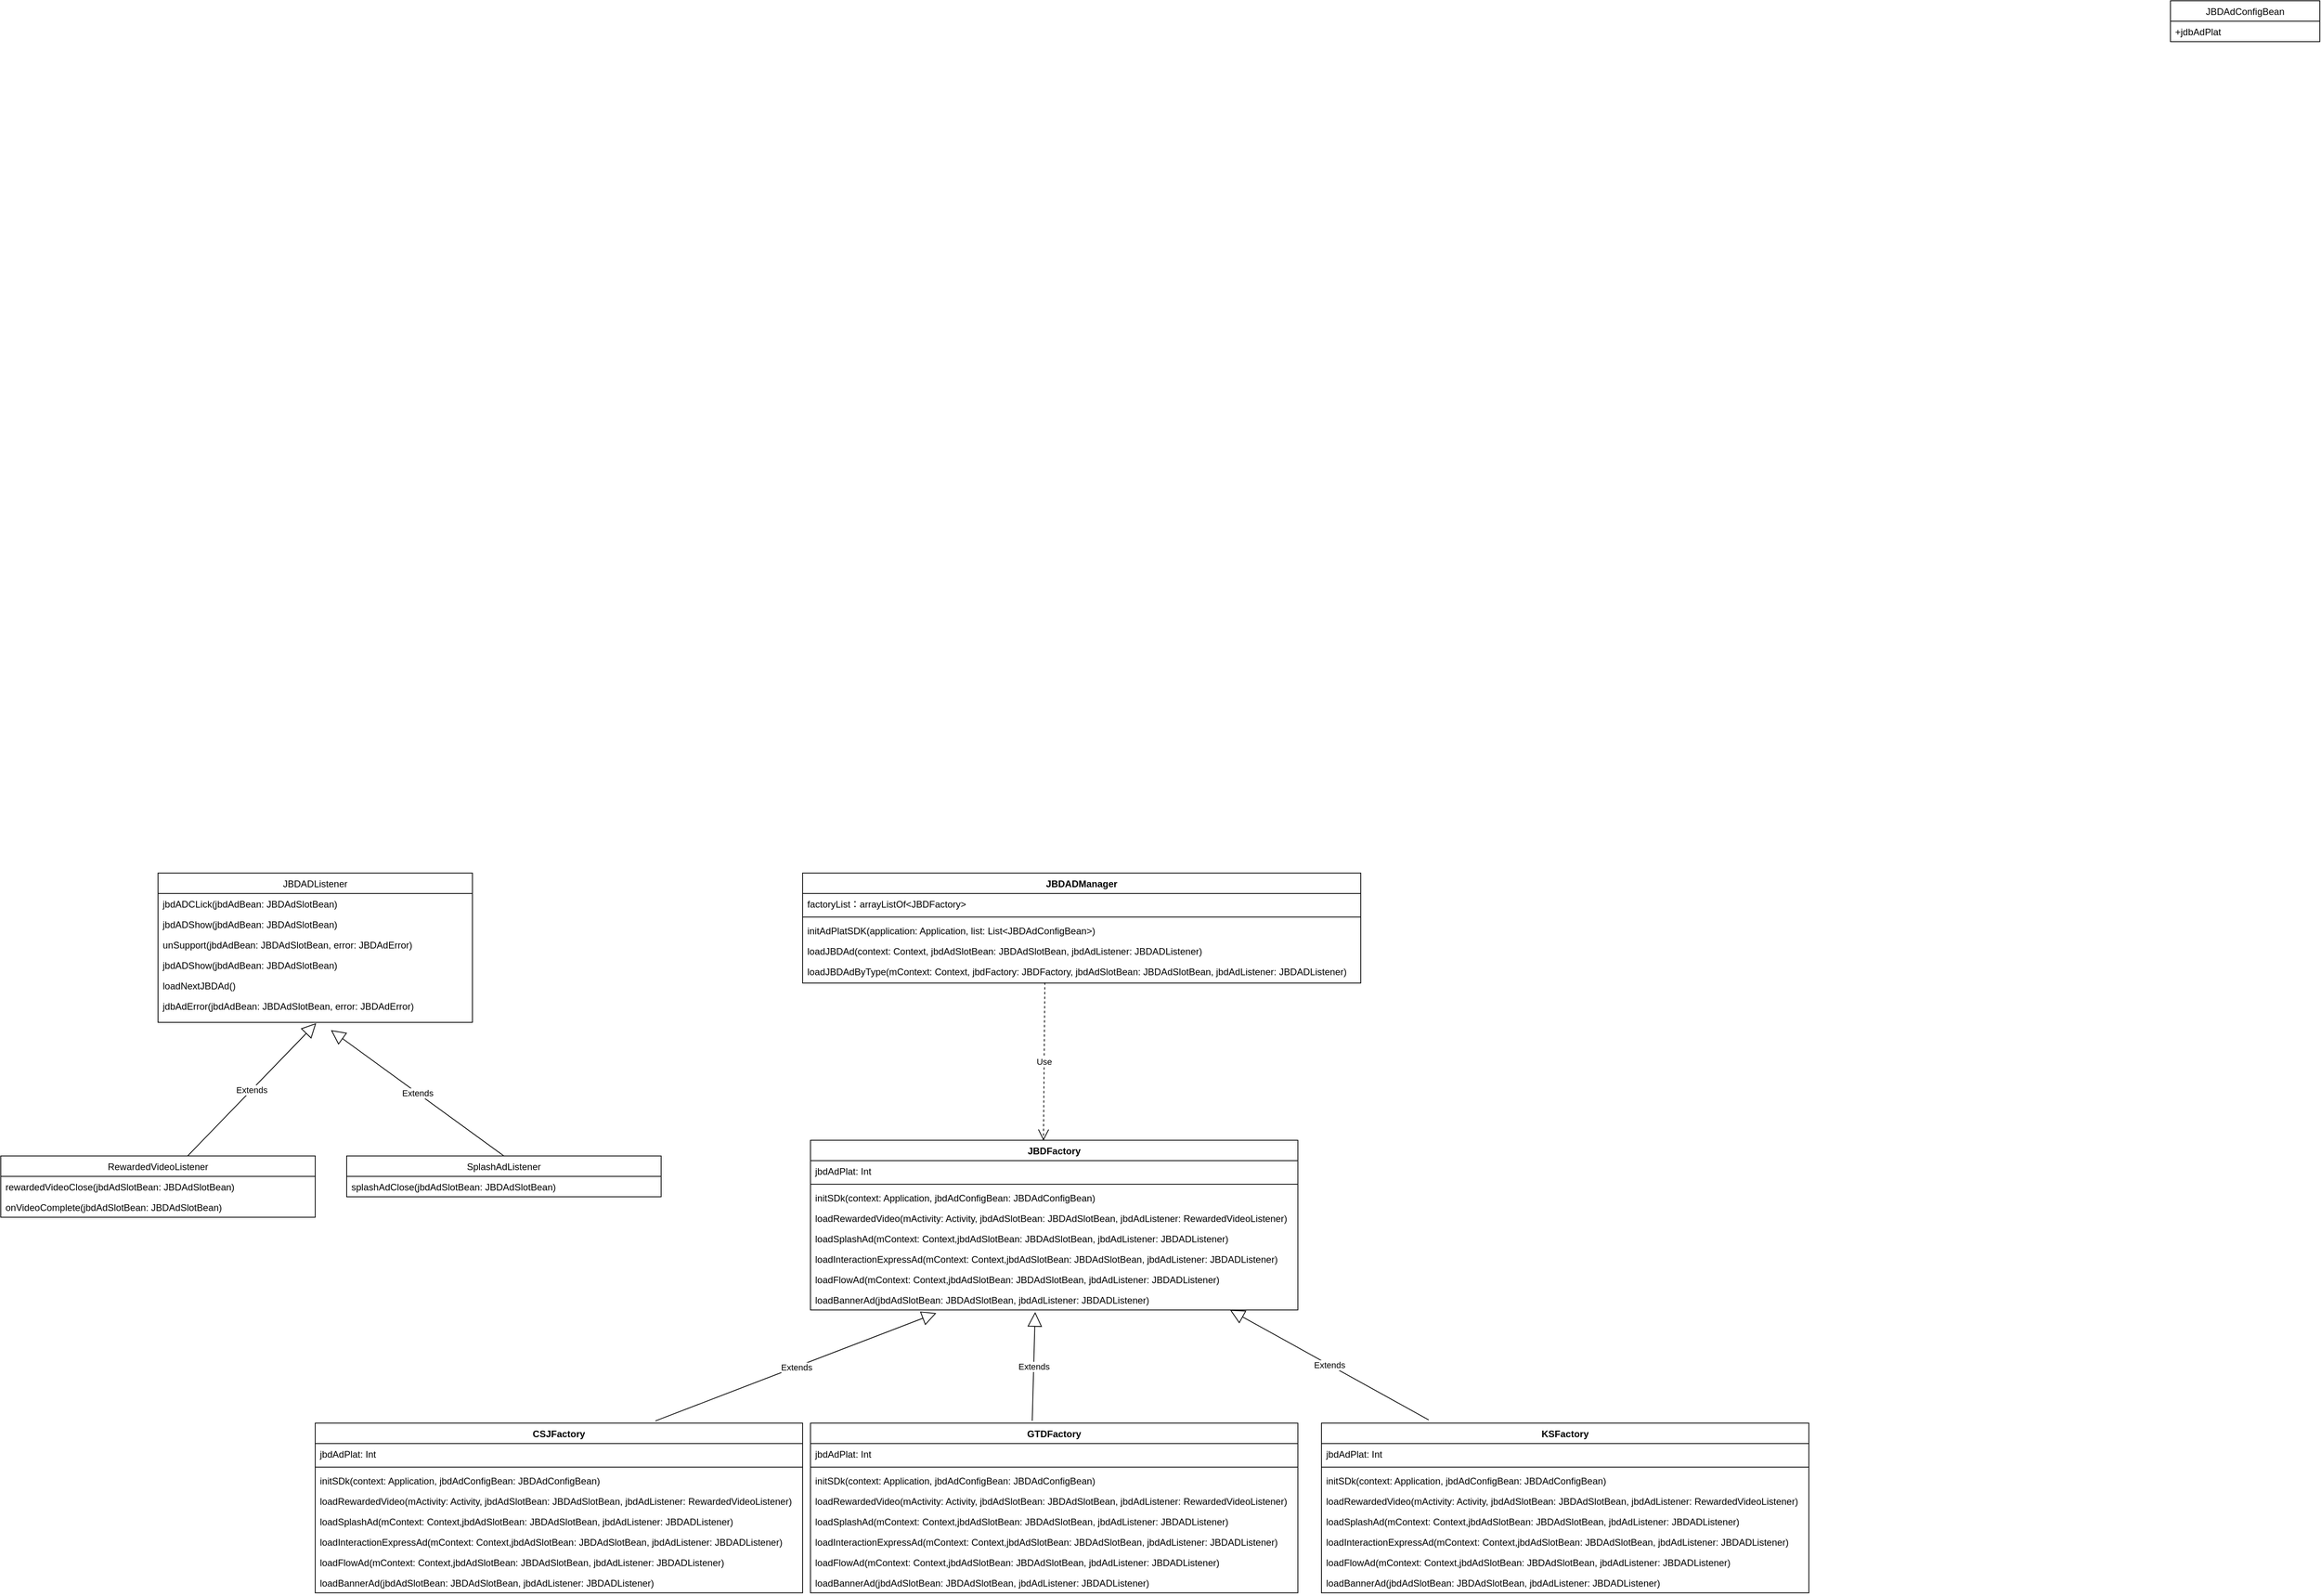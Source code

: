 <mxfile version="13.5.5" type="github">
  <diagram id="5dPPpYAP-PKiB_ua91mX" name="Page-1">
    <mxGraphModel dx="4783" dy="829" grid="1" gridSize="10" guides="1" tooltips="1" connect="1" arrows="1" fold="1" page="1" pageScale="1" pageWidth="3300" pageHeight="4681" math="0" shadow="0">
      <root>
        <mxCell id="0" />
        <mxCell id="1" parent="0" />
        <mxCell id="3NJFldnpDI_Of29Jazui-77" value="Extends" style="endArrow=block;endSize=16;endFill=0;html=1;entryX=0.503;entryY=1.029;entryDx=0;entryDy=0;entryPerimeter=0;" edge="1" parent="1" source="3NJFldnpDI_Of29Jazui-73" target="3NJFldnpDI_Of29Jazui-58">
          <mxGeometry width="160" relative="1" as="geometry">
            <mxPoint x="-70" y="1430" as="sourcePoint" />
            <mxPoint x="90" y="1430" as="targetPoint" />
          </mxGeometry>
        </mxCell>
        <mxCell id="3NJFldnpDI_Of29Jazui-81" value="Extends" style="endArrow=block;endSize=16;endFill=0;html=1;exitX=0.5;exitY=0;exitDx=0;exitDy=0;" edge="1" parent="1" source="3NJFldnpDI_Of29Jazui-78">
          <mxGeometry width="160" relative="1" as="geometry">
            <mxPoint x="-70" y="1530" as="sourcePoint" />
            <mxPoint x="80" y="1420" as="targetPoint" />
          </mxGeometry>
        </mxCell>
        <mxCell id="3NJFldnpDI_Of29Jazui-30" value="JBDAdConfigBean" style="swimlane;fontStyle=0;childLayout=stackLayout;horizontal=1;startSize=26;fillColor=none;horizontalStack=0;resizeParent=1;resizeParentMax=0;resizeLast=0;collapsible=1;marginBottom=0;" vertex="1" parent="1">
          <mxGeometry x="2420" y="110" width="190" height="52" as="geometry" />
        </mxCell>
        <mxCell id="3NJFldnpDI_Of29Jazui-32" value="+jdbAdPlat" style="text;strokeColor=none;fillColor=none;align=left;verticalAlign=top;spacingLeft=4;spacingRight=4;overflow=hidden;rotatable=0;points=[[0,0.5],[1,0.5]];portConstraint=eastwest;" vertex="1" parent="3NJFldnpDI_Of29Jazui-30">
          <mxGeometry y="26" width="190" height="26" as="geometry" />
        </mxCell>
        <mxCell id="3NJFldnpDI_Of29Jazui-105" value="Extends" style="endArrow=block;endSize=16;endFill=0;html=1;exitX=0.698;exitY=-0.013;exitDx=0;exitDy=0;exitPerimeter=0;" edge="1" parent="1" source="3NJFldnpDI_Of29Jazui-87">
          <mxGeometry width="160" relative="1" as="geometry">
            <mxPoint x="690" y="1780" as="sourcePoint" />
            <mxPoint x="850" y="1780" as="targetPoint" />
          </mxGeometry>
        </mxCell>
        <mxCell id="3NJFldnpDI_Of29Jazui-107" value="Extends" style="endArrow=block;endSize=16;endFill=0;html=1;entryX=0.461;entryY=1.104;entryDx=0;entryDy=0;entryPerimeter=0;exitX=0.455;exitY=-0.014;exitDx=0;exitDy=0;exitPerimeter=0;" edge="1" parent="1" source="3NJFldnpDI_Of29Jazui-96" target="3NJFldnpDI_Of29Jazui-86">
          <mxGeometry width="160" relative="1" as="geometry">
            <mxPoint x="1150" y="1896" as="sourcePoint" />
            <mxPoint x="1000" y="1790" as="targetPoint" />
          </mxGeometry>
        </mxCell>
        <mxCell id="3NJFldnpDI_Of29Jazui-117" value="Extends" style="endArrow=block;endSize=16;endFill=0;html=1;entryX=0.461;entryY=1.104;entryDx=0;entryDy=0;entryPerimeter=0;exitX=0.22;exitY=-0.019;exitDx=0;exitDy=0;exitPerimeter=0;" edge="1" parent="1" source="3NJFldnpDI_Of29Jazui-108">
          <mxGeometry width="160" relative="1" as="geometry">
            <mxPoint x="1470" y="1910" as="sourcePoint" />
            <mxPoint x="1223.72" y="1776.004" as="targetPoint" />
          </mxGeometry>
        </mxCell>
        <mxCell id="3NJFldnpDI_Of29Jazui-124" value="Use" style="endArrow=open;endSize=12;dashed=1;html=1;exitX=0.434;exitY=0.974;exitDx=0;exitDy=0;exitPerimeter=0;entryX=0.478;entryY=0.002;entryDx=0;entryDy=0;entryPerimeter=0;" edge="1" parent="1" source="3NJFldnpDI_Of29Jazui-121" target="3NJFldnpDI_Of29Jazui-51">
          <mxGeometry width="160" relative="1" as="geometry">
            <mxPoint x="790" y="1450" as="sourcePoint" />
            <mxPoint x="950" y="1450" as="targetPoint" />
          </mxGeometry>
        </mxCell>
        <mxCell id="3NJFldnpDI_Of29Jazui-118" value="JBDADManager" style="swimlane;fontStyle=1;align=center;verticalAlign=top;childLayout=stackLayout;horizontal=1;startSize=26;horizontalStack=0;resizeParent=1;resizeParentMax=0;resizeLast=0;collapsible=1;marginBottom=0;" vertex="1" parent="1">
          <mxGeometry x="680" y="1220" width="710" height="140" as="geometry" />
        </mxCell>
        <mxCell id="3NJFldnpDI_Of29Jazui-119" value="factoryList：arrayListOf&lt;JBDFactory&gt;" style="text;strokeColor=none;fillColor=none;align=left;verticalAlign=top;spacingLeft=4;spacingRight=4;overflow=hidden;rotatable=0;points=[[0,0.5],[1,0.5]];portConstraint=eastwest;" vertex="1" parent="3NJFldnpDI_Of29Jazui-118">
          <mxGeometry y="26" width="710" height="26" as="geometry" />
        </mxCell>
        <mxCell id="3NJFldnpDI_Of29Jazui-120" value="" style="line;strokeWidth=1;fillColor=none;align=left;verticalAlign=middle;spacingTop=-1;spacingLeft=3;spacingRight=3;rotatable=0;labelPosition=right;points=[];portConstraint=eastwest;" vertex="1" parent="3NJFldnpDI_Of29Jazui-118">
          <mxGeometry y="52" width="710" height="8" as="geometry" />
        </mxCell>
        <mxCell id="3NJFldnpDI_Of29Jazui-122" value="initAdPlatSDK(application: Application, list: List&lt;JBDAdConfigBean&gt;)" style="text;strokeColor=none;fillColor=none;align=left;verticalAlign=top;spacingLeft=4;spacingRight=4;overflow=hidden;rotatable=0;points=[[0,0.5],[1,0.5]];portConstraint=eastwest;" vertex="1" parent="3NJFldnpDI_Of29Jazui-118">
          <mxGeometry y="60" width="710" height="26" as="geometry" />
        </mxCell>
        <mxCell id="3NJFldnpDI_Of29Jazui-123" value="loadJBDAd(context: Context, jbdAdSlotBean: JBDAdSlotBean, jbdAdListener: JBDADListener)" style="text;strokeColor=none;fillColor=none;align=left;verticalAlign=top;spacingLeft=4;spacingRight=4;overflow=hidden;rotatable=0;points=[[0,0.5],[1,0.5]];portConstraint=eastwest;" vertex="1" parent="3NJFldnpDI_Of29Jazui-118">
          <mxGeometry y="86" width="710" height="26" as="geometry" />
        </mxCell>
        <mxCell id="3NJFldnpDI_Of29Jazui-121" value="loadJBDAdByType(mContext: Context, jbdFactory: JBDFactory, jbdAdSlotBean: JBDAdSlotBean, jbdAdListener: JBDADListener)" style="text;strokeColor=none;fillColor=none;align=left;verticalAlign=top;spacingLeft=4;spacingRight=4;overflow=hidden;rotatable=0;points=[[0,0.5],[1,0.5]];portConstraint=eastwest;" vertex="1" parent="3NJFldnpDI_Of29Jazui-118">
          <mxGeometry y="112" width="710" height="28" as="geometry" />
        </mxCell>
        <mxCell id="3NJFldnpDI_Of29Jazui-51" value="JBDFactory" style="swimlane;fontStyle=1;align=center;verticalAlign=top;childLayout=stackLayout;horizontal=1;startSize=26;horizontalStack=0;resizeParent=1;resizeParentMax=0;resizeLast=0;collapsible=1;marginBottom=0;" vertex="1" parent="1">
          <mxGeometry x="690" y="1560" width="620" height="216" as="geometry" />
        </mxCell>
        <mxCell id="3NJFldnpDI_Of29Jazui-52" value="jbdAdPlat: Int" style="text;strokeColor=none;fillColor=none;align=left;verticalAlign=top;spacingLeft=4;spacingRight=4;overflow=hidden;rotatable=0;points=[[0,0.5],[1,0.5]];portConstraint=eastwest;" vertex="1" parent="3NJFldnpDI_Of29Jazui-51">
          <mxGeometry y="26" width="620" height="26" as="geometry" />
        </mxCell>
        <mxCell id="3NJFldnpDI_Of29Jazui-53" value="" style="line;strokeWidth=1;fillColor=none;align=left;verticalAlign=middle;spacingTop=-1;spacingLeft=3;spacingRight=3;rotatable=0;labelPosition=right;points=[];portConstraint=eastwest;" vertex="1" parent="3NJFldnpDI_Of29Jazui-51">
          <mxGeometry y="52" width="620" height="8" as="geometry" />
        </mxCell>
        <mxCell id="3NJFldnpDI_Of29Jazui-54" value="initSDk(context: Application, jbdAdConfigBean: JBDAdConfigBean)" style="text;strokeColor=none;fillColor=none;align=left;verticalAlign=top;spacingLeft=4;spacingRight=4;overflow=hidden;rotatable=0;points=[[0,0.5],[1,0.5]];portConstraint=eastwest;" vertex="1" parent="3NJFldnpDI_Of29Jazui-51">
          <mxGeometry y="60" width="620" height="26" as="geometry" />
        </mxCell>
        <mxCell id="3NJFldnpDI_Of29Jazui-82" value="loadRewardedVideo(mActivity: Activity, jbdAdSlotBean: JBDAdSlotBean, jbdAdListener: RewardedVideoListener)" style="text;strokeColor=none;fillColor=none;align=left;verticalAlign=top;spacingLeft=4;spacingRight=4;overflow=hidden;rotatable=0;points=[[0,0.5],[1,0.5]];portConstraint=eastwest;" vertex="1" parent="3NJFldnpDI_Of29Jazui-51">
          <mxGeometry y="86" width="620" height="26" as="geometry" />
        </mxCell>
        <mxCell id="3NJFldnpDI_Of29Jazui-83" value="loadSplashAd(mContext: Context,jbdAdSlotBean: JBDAdSlotBean, jbdAdListener: JBDADListener)" style="text;strokeColor=none;fillColor=none;align=left;verticalAlign=top;spacingLeft=4;spacingRight=4;overflow=hidden;rotatable=0;points=[[0,0.5],[1,0.5]];portConstraint=eastwest;" vertex="1" parent="3NJFldnpDI_Of29Jazui-51">
          <mxGeometry y="112" width="620" height="26" as="geometry" />
        </mxCell>
        <mxCell id="3NJFldnpDI_Of29Jazui-84" value="loadInteractionExpressAd(mContext: Context,jbdAdSlotBean: JBDAdSlotBean, jbdAdListener: JBDADListener)" style="text;strokeColor=none;fillColor=none;align=left;verticalAlign=top;spacingLeft=4;spacingRight=4;overflow=hidden;rotatable=0;points=[[0,0.5],[1,0.5]];portConstraint=eastwest;" vertex="1" parent="3NJFldnpDI_Of29Jazui-51">
          <mxGeometry y="138" width="620" height="26" as="geometry" />
        </mxCell>
        <mxCell id="3NJFldnpDI_Of29Jazui-85" value="loadFlowAd(mContext: Context,jbdAdSlotBean: JBDAdSlotBean, jbdAdListener: JBDADListener)" style="text;strokeColor=none;fillColor=none;align=left;verticalAlign=top;spacingLeft=4;spacingRight=4;overflow=hidden;rotatable=0;points=[[0,0.5],[1,0.5]];portConstraint=eastwest;" vertex="1" parent="3NJFldnpDI_Of29Jazui-51">
          <mxGeometry y="164" width="620" height="26" as="geometry" />
        </mxCell>
        <mxCell id="3NJFldnpDI_Of29Jazui-86" value="loadBannerAd(jbdAdSlotBean: JBDAdSlotBean, jbdAdListener: JBDADListener)" style="text;strokeColor=none;fillColor=none;align=left;verticalAlign=top;spacingLeft=4;spacingRight=4;overflow=hidden;rotatable=0;points=[[0,0.5],[1,0.5]];portConstraint=eastwest;" vertex="1" parent="3NJFldnpDI_Of29Jazui-51">
          <mxGeometry y="190" width="620" height="26" as="geometry" />
        </mxCell>
        <mxCell id="3NJFldnpDI_Of29Jazui-87" value="CSJFactory" style="swimlane;fontStyle=1;align=center;verticalAlign=top;childLayout=stackLayout;horizontal=1;startSize=26;horizontalStack=0;resizeParent=1;resizeParentMax=0;resizeLast=0;collapsible=1;marginBottom=0;" vertex="1" parent="1">
          <mxGeometry x="60" y="1920" width="620" height="216" as="geometry" />
        </mxCell>
        <mxCell id="3NJFldnpDI_Of29Jazui-88" value="jbdAdPlat: Int" style="text;strokeColor=none;fillColor=none;align=left;verticalAlign=top;spacingLeft=4;spacingRight=4;overflow=hidden;rotatable=0;points=[[0,0.5],[1,0.5]];portConstraint=eastwest;" vertex="1" parent="3NJFldnpDI_Of29Jazui-87">
          <mxGeometry y="26" width="620" height="26" as="geometry" />
        </mxCell>
        <mxCell id="3NJFldnpDI_Of29Jazui-89" value="" style="line;strokeWidth=1;fillColor=none;align=left;verticalAlign=middle;spacingTop=-1;spacingLeft=3;spacingRight=3;rotatable=0;labelPosition=right;points=[];portConstraint=eastwest;" vertex="1" parent="3NJFldnpDI_Of29Jazui-87">
          <mxGeometry y="52" width="620" height="8" as="geometry" />
        </mxCell>
        <mxCell id="3NJFldnpDI_Of29Jazui-90" value="initSDk(context: Application, jbdAdConfigBean: JBDAdConfigBean)" style="text;strokeColor=none;fillColor=none;align=left;verticalAlign=top;spacingLeft=4;spacingRight=4;overflow=hidden;rotatable=0;points=[[0,0.5],[1,0.5]];portConstraint=eastwest;" vertex="1" parent="3NJFldnpDI_Of29Jazui-87">
          <mxGeometry y="60" width="620" height="26" as="geometry" />
        </mxCell>
        <mxCell id="3NJFldnpDI_Of29Jazui-91" value="loadRewardedVideo(mActivity: Activity, jbdAdSlotBean: JBDAdSlotBean, jbdAdListener: RewardedVideoListener)" style="text;strokeColor=none;fillColor=none;align=left;verticalAlign=top;spacingLeft=4;spacingRight=4;overflow=hidden;rotatable=0;points=[[0,0.5],[1,0.5]];portConstraint=eastwest;" vertex="1" parent="3NJFldnpDI_Of29Jazui-87">
          <mxGeometry y="86" width="620" height="26" as="geometry" />
        </mxCell>
        <mxCell id="3NJFldnpDI_Of29Jazui-92" value="loadSplashAd(mContext: Context,jbdAdSlotBean: JBDAdSlotBean, jbdAdListener: JBDADListener)" style="text;strokeColor=none;fillColor=none;align=left;verticalAlign=top;spacingLeft=4;spacingRight=4;overflow=hidden;rotatable=0;points=[[0,0.5],[1,0.5]];portConstraint=eastwest;" vertex="1" parent="3NJFldnpDI_Of29Jazui-87">
          <mxGeometry y="112" width="620" height="26" as="geometry" />
        </mxCell>
        <mxCell id="3NJFldnpDI_Of29Jazui-93" value="loadInteractionExpressAd(mContext: Context,jbdAdSlotBean: JBDAdSlotBean, jbdAdListener: JBDADListener)" style="text;strokeColor=none;fillColor=none;align=left;verticalAlign=top;spacingLeft=4;spacingRight=4;overflow=hidden;rotatable=0;points=[[0,0.5],[1,0.5]];portConstraint=eastwest;" vertex="1" parent="3NJFldnpDI_Of29Jazui-87">
          <mxGeometry y="138" width="620" height="26" as="geometry" />
        </mxCell>
        <mxCell id="3NJFldnpDI_Of29Jazui-94" value="loadFlowAd(mContext: Context,jbdAdSlotBean: JBDAdSlotBean, jbdAdListener: JBDADListener)" style="text;strokeColor=none;fillColor=none;align=left;verticalAlign=top;spacingLeft=4;spacingRight=4;overflow=hidden;rotatable=0;points=[[0,0.5],[1,0.5]];portConstraint=eastwest;" vertex="1" parent="3NJFldnpDI_Of29Jazui-87">
          <mxGeometry y="164" width="620" height="26" as="geometry" />
        </mxCell>
        <mxCell id="3NJFldnpDI_Of29Jazui-95" value="loadBannerAd(jbdAdSlotBean: JBDAdSlotBean, jbdAdListener: JBDADListener)" style="text;strokeColor=none;fillColor=none;align=left;verticalAlign=top;spacingLeft=4;spacingRight=4;overflow=hidden;rotatable=0;points=[[0,0.5],[1,0.5]];portConstraint=eastwest;" vertex="1" parent="3NJFldnpDI_Of29Jazui-87">
          <mxGeometry y="190" width="620" height="26" as="geometry" />
        </mxCell>
        <mxCell id="3NJFldnpDI_Of29Jazui-96" value="GTDFactory" style="swimlane;fontStyle=1;align=center;verticalAlign=top;childLayout=stackLayout;horizontal=1;startSize=26;horizontalStack=0;resizeParent=1;resizeParentMax=0;resizeLast=0;collapsible=1;marginBottom=0;" vertex="1" parent="1">
          <mxGeometry x="690" y="1920" width="620" height="216" as="geometry" />
        </mxCell>
        <mxCell id="3NJFldnpDI_Of29Jazui-97" value="jbdAdPlat: Int" style="text;strokeColor=none;fillColor=none;align=left;verticalAlign=top;spacingLeft=4;spacingRight=4;overflow=hidden;rotatable=0;points=[[0,0.5],[1,0.5]];portConstraint=eastwest;" vertex="1" parent="3NJFldnpDI_Of29Jazui-96">
          <mxGeometry y="26" width="620" height="26" as="geometry" />
        </mxCell>
        <mxCell id="3NJFldnpDI_Of29Jazui-98" value="" style="line;strokeWidth=1;fillColor=none;align=left;verticalAlign=middle;spacingTop=-1;spacingLeft=3;spacingRight=3;rotatable=0;labelPosition=right;points=[];portConstraint=eastwest;" vertex="1" parent="3NJFldnpDI_Of29Jazui-96">
          <mxGeometry y="52" width="620" height="8" as="geometry" />
        </mxCell>
        <mxCell id="3NJFldnpDI_Of29Jazui-99" value="initSDk(context: Application, jbdAdConfigBean: JBDAdConfigBean)" style="text;strokeColor=none;fillColor=none;align=left;verticalAlign=top;spacingLeft=4;spacingRight=4;overflow=hidden;rotatable=0;points=[[0,0.5],[1,0.5]];portConstraint=eastwest;" vertex="1" parent="3NJFldnpDI_Of29Jazui-96">
          <mxGeometry y="60" width="620" height="26" as="geometry" />
        </mxCell>
        <mxCell id="3NJFldnpDI_Of29Jazui-100" value="loadRewardedVideo(mActivity: Activity, jbdAdSlotBean: JBDAdSlotBean, jbdAdListener: RewardedVideoListener)" style="text;strokeColor=none;fillColor=none;align=left;verticalAlign=top;spacingLeft=4;spacingRight=4;overflow=hidden;rotatable=0;points=[[0,0.5],[1,0.5]];portConstraint=eastwest;" vertex="1" parent="3NJFldnpDI_Of29Jazui-96">
          <mxGeometry y="86" width="620" height="26" as="geometry" />
        </mxCell>
        <mxCell id="3NJFldnpDI_Of29Jazui-101" value="loadSplashAd(mContext: Context,jbdAdSlotBean: JBDAdSlotBean, jbdAdListener: JBDADListener)" style="text;strokeColor=none;fillColor=none;align=left;verticalAlign=top;spacingLeft=4;spacingRight=4;overflow=hidden;rotatable=0;points=[[0,0.5],[1,0.5]];portConstraint=eastwest;" vertex="1" parent="3NJFldnpDI_Of29Jazui-96">
          <mxGeometry y="112" width="620" height="26" as="geometry" />
        </mxCell>
        <mxCell id="3NJFldnpDI_Of29Jazui-102" value="loadInteractionExpressAd(mContext: Context,jbdAdSlotBean: JBDAdSlotBean, jbdAdListener: JBDADListener)" style="text;strokeColor=none;fillColor=none;align=left;verticalAlign=top;spacingLeft=4;spacingRight=4;overflow=hidden;rotatable=0;points=[[0,0.5],[1,0.5]];portConstraint=eastwest;" vertex="1" parent="3NJFldnpDI_Of29Jazui-96">
          <mxGeometry y="138" width="620" height="26" as="geometry" />
        </mxCell>
        <mxCell id="3NJFldnpDI_Of29Jazui-103" value="loadFlowAd(mContext: Context,jbdAdSlotBean: JBDAdSlotBean, jbdAdListener: JBDADListener)" style="text;strokeColor=none;fillColor=none;align=left;verticalAlign=top;spacingLeft=4;spacingRight=4;overflow=hidden;rotatable=0;points=[[0,0.5],[1,0.5]];portConstraint=eastwest;" vertex="1" parent="3NJFldnpDI_Of29Jazui-96">
          <mxGeometry y="164" width="620" height="26" as="geometry" />
        </mxCell>
        <mxCell id="3NJFldnpDI_Of29Jazui-104" value="loadBannerAd(jbdAdSlotBean: JBDAdSlotBean, jbdAdListener: JBDADListener)" style="text;strokeColor=none;fillColor=none;align=left;verticalAlign=top;spacingLeft=4;spacingRight=4;overflow=hidden;rotatable=0;points=[[0,0.5],[1,0.5]];portConstraint=eastwest;" vertex="1" parent="3NJFldnpDI_Of29Jazui-96">
          <mxGeometry y="190" width="620" height="26" as="geometry" />
        </mxCell>
        <mxCell id="3NJFldnpDI_Of29Jazui-108" value="KSFactory" style="swimlane;fontStyle=1;align=center;verticalAlign=top;childLayout=stackLayout;horizontal=1;startSize=26;horizontalStack=0;resizeParent=1;resizeParentMax=0;resizeLast=0;collapsible=1;marginBottom=0;" vertex="1" parent="1">
          <mxGeometry x="1340" y="1920" width="620" height="216" as="geometry" />
        </mxCell>
        <mxCell id="3NJFldnpDI_Of29Jazui-109" value="jbdAdPlat: Int" style="text;strokeColor=none;fillColor=none;align=left;verticalAlign=top;spacingLeft=4;spacingRight=4;overflow=hidden;rotatable=0;points=[[0,0.5],[1,0.5]];portConstraint=eastwest;" vertex="1" parent="3NJFldnpDI_Of29Jazui-108">
          <mxGeometry y="26" width="620" height="26" as="geometry" />
        </mxCell>
        <mxCell id="3NJFldnpDI_Of29Jazui-110" value="" style="line;strokeWidth=1;fillColor=none;align=left;verticalAlign=middle;spacingTop=-1;spacingLeft=3;spacingRight=3;rotatable=0;labelPosition=right;points=[];portConstraint=eastwest;" vertex="1" parent="3NJFldnpDI_Of29Jazui-108">
          <mxGeometry y="52" width="620" height="8" as="geometry" />
        </mxCell>
        <mxCell id="3NJFldnpDI_Of29Jazui-111" value="initSDk(context: Application, jbdAdConfigBean: JBDAdConfigBean)" style="text;strokeColor=none;fillColor=none;align=left;verticalAlign=top;spacingLeft=4;spacingRight=4;overflow=hidden;rotatable=0;points=[[0,0.5],[1,0.5]];portConstraint=eastwest;" vertex="1" parent="3NJFldnpDI_Of29Jazui-108">
          <mxGeometry y="60" width="620" height="26" as="geometry" />
        </mxCell>
        <mxCell id="3NJFldnpDI_Of29Jazui-112" value="loadRewardedVideo(mActivity: Activity, jbdAdSlotBean: JBDAdSlotBean, jbdAdListener: RewardedVideoListener)" style="text;strokeColor=none;fillColor=none;align=left;verticalAlign=top;spacingLeft=4;spacingRight=4;overflow=hidden;rotatable=0;points=[[0,0.5],[1,0.5]];portConstraint=eastwest;" vertex="1" parent="3NJFldnpDI_Of29Jazui-108">
          <mxGeometry y="86" width="620" height="26" as="geometry" />
        </mxCell>
        <mxCell id="3NJFldnpDI_Of29Jazui-113" value="loadSplashAd(mContext: Context,jbdAdSlotBean: JBDAdSlotBean, jbdAdListener: JBDADListener)" style="text;strokeColor=none;fillColor=none;align=left;verticalAlign=top;spacingLeft=4;spacingRight=4;overflow=hidden;rotatable=0;points=[[0,0.5],[1,0.5]];portConstraint=eastwest;" vertex="1" parent="3NJFldnpDI_Of29Jazui-108">
          <mxGeometry y="112" width="620" height="26" as="geometry" />
        </mxCell>
        <mxCell id="3NJFldnpDI_Of29Jazui-114" value="loadInteractionExpressAd(mContext: Context,jbdAdSlotBean: JBDAdSlotBean, jbdAdListener: JBDADListener)" style="text;strokeColor=none;fillColor=none;align=left;verticalAlign=top;spacingLeft=4;spacingRight=4;overflow=hidden;rotatable=0;points=[[0,0.5],[1,0.5]];portConstraint=eastwest;" vertex="1" parent="3NJFldnpDI_Of29Jazui-108">
          <mxGeometry y="138" width="620" height="26" as="geometry" />
        </mxCell>
        <mxCell id="3NJFldnpDI_Of29Jazui-115" value="loadFlowAd(mContext: Context,jbdAdSlotBean: JBDAdSlotBean, jbdAdListener: JBDADListener)" style="text;strokeColor=none;fillColor=none;align=left;verticalAlign=top;spacingLeft=4;spacingRight=4;overflow=hidden;rotatable=0;points=[[0,0.5],[1,0.5]];portConstraint=eastwest;" vertex="1" parent="3NJFldnpDI_Of29Jazui-108">
          <mxGeometry y="164" width="620" height="26" as="geometry" />
        </mxCell>
        <mxCell id="3NJFldnpDI_Of29Jazui-116" value="loadBannerAd(jbdAdSlotBean: JBDAdSlotBean, jbdAdListener: JBDADListener)" style="text;strokeColor=none;fillColor=none;align=left;verticalAlign=top;spacingLeft=4;spacingRight=4;overflow=hidden;rotatable=0;points=[[0,0.5],[1,0.5]];portConstraint=eastwest;" vertex="1" parent="3NJFldnpDI_Of29Jazui-108">
          <mxGeometry y="190" width="620" height="26" as="geometry" />
        </mxCell>
        <mxCell id="3NJFldnpDI_Of29Jazui-55" value="JBDADListener" style="swimlane;fontStyle=0;childLayout=stackLayout;horizontal=1;startSize=26;fillColor=none;horizontalStack=0;resizeParent=1;resizeParentMax=0;resizeLast=0;collapsible=1;marginBottom=0;" vertex="1" parent="1">
          <mxGeometry x="-140" y="1220" width="400" height="190" as="geometry">
            <mxRectangle x="660" y="310" width="110" height="26" as="alternateBounds" />
          </mxGeometry>
        </mxCell>
        <mxCell id="3NJFldnpDI_Of29Jazui-56" value="jbdADCLick(jbdAdBean: JBDAdSlotBean)" style="text;strokeColor=none;fillColor=none;align=left;verticalAlign=top;spacingLeft=4;spacingRight=4;overflow=hidden;rotatable=0;points=[[0,0.5],[1,0.5]];portConstraint=eastwest;" vertex="1" parent="3NJFldnpDI_Of29Jazui-55">
          <mxGeometry y="26" width="400" height="26" as="geometry" />
        </mxCell>
        <mxCell id="3NJFldnpDI_Of29Jazui-57" value="jbdADShow(jbdAdBean: JBDAdSlotBean)" style="text;strokeColor=none;fillColor=none;align=left;verticalAlign=top;spacingLeft=4;spacingRight=4;overflow=hidden;rotatable=0;points=[[0,0.5],[1,0.5]];portConstraint=eastwest;" vertex="1" parent="3NJFldnpDI_Of29Jazui-55">
          <mxGeometry y="52" width="400" height="26" as="geometry" />
        </mxCell>
        <mxCell id="3NJFldnpDI_Of29Jazui-68" value="unSupport(jbdAdBean: JBDAdSlotBean, error: JBDAdError)" style="text;strokeColor=none;fillColor=none;align=left;verticalAlign=top;spacingLeft=4;spacingRight=4;overflow=hidden;rotatable=0;points=[[0,0.5],[1,0.5]];portConstraint=eastwest;" vertex="1" parent="3NJFldnpDI_Of29Jazui-55">
          <mxGeometry y="78" width="400" height="26" as="geometry" />
        </mxCell>
        <mxCell id="3NJFldnpDI_Of29Jazui-71" value="jbdADShow(jbdAdBean: JBDAdSlotBean)" style="text;strokeColor=none;fillColor=none;align=left;verticalAlign=top;spacingLeft=4;spacingRight=4;overflow=hidden;rotatable=0;points=[[0,0.5],[1,0.5]];portConstraint=eastwest;" vertex="1" parent="3NJFldnpDI_Of29Jazui-55">
          <mxGeometry y="104" width="400" height="26" as="geometry" />
        </mxCell>
        <mxCell id="3NJFldnpDI_Of29Jazui-69" value="loadNextJBDAd()" style="text;strokeColor=none;fillColor=none;align=left;verticalAlign=top;spacingLeft=4;spacingRight=4;overflow=hidden;rotatable=0;points=[[0,0.5],[1,0.5]];portConstraint=eastwest;" vertex="1" parent="3NJFldnpDI_Of29Jazui-55">
          <mxGeometry y="130" width="400" height="26" as="geometry" />
        </mxCell>
        <mxCell id="3NJFldnpDI_Of29Jazui-58" value="jdbAdError(jbdAdBean: JBDAdSlotBean, error: JBDAdError)" style="text;strokeColor=none;fillColor=none;align=left;verticalAlign=top;spacingLeft=4;spacingRight=4;overflow=hidden;rotatable=0;points=[[0,0.5],[1,0.5]];portConstraint=eastwest;" vertex="1" parent="3NJFldnpDI_Of29Jazui-55">
          <mxGeometry y="156" width="400" height="34" as="geometry" />
        </mxCell>
        <mxCell id="3NJFldnpDI_Of29Jazui-73" value="RewardedVideoListener" style="swimlane;fontStyle=0;childLayout=stackLayout;horizontal=1;startSize=26;fillColor=none;horizontalStack=0;resizeParent=1;resizeParentMax=0;resizeLast=0;collapsible=1;marginBottom=0;" vertex="1" parent="1">
          <mxGeometry x="-340" y="1580" width="400" height="78" as="geometry" />
        </mxCell>
        <mxCell id="3NJFldnpDI_Of29Jazui-74" value="rewardedVideoClose(jbdAdSlotBean: JBDAdSlotBean)" style="text;strokeColor=none;fillColor=none;align=left;verticalAlign=top;spacingLeft=4;spacingRight=4;overflow=hidden;rotatable=0;points=[[0,0.5],[1,0.5]];portConstraint=eastwest;" vertex="1" parent="3NJFldnpDI_Of29Jazui-73">
          <mxGeometry y="26" width="400" height="26" as="geometry" />
        </mxCell>
        <mxCell id="3NJFldnpDI_Of29Jazui-75" value="onVideoComplete(jbdAdSlotBean: JBDAdSlotBean) " style="text;strokeColor=none;fillColor=none;align=left;verticalAlign=top;spacingLeft=4;spacingRight=4;overflow=hidden;rotatable=0;points=[[0,0.5],[1,0.5]];portConstraint=eastwest;" vertex="1" parent="3NJFldnpDI_Of29Jazui-73">
          <mxGeometry y="52" width="400" height="26" as="geometry" />
        </mxCell>
        <mxCell id="3NJFldnpDI_Of29Jazui-78" value="SplashAdListener" style="swimlane;fontStyle=0;childLayout=stackLayout;horizontal=1;startSize=26;fillColor=none;horizontalStack=0;resizeParent=1;resizeParentMax=0;resizeLast=0;collapsible=1;marginBottom=0;" vertex="1" parent="1">
          <mxGeometry x="100" y="1580" width="400" height="52" as="geometry" />
        </mxCell>
        <mxCell id="3NJFldnpDI_Of29Jazui-79" value="splashAdClose(jbdAdSlotBean: JBDAdSlotBean)" style="text;strokeColor=none;fillColor=none;align=left;verticalAlign=top;spacingLeft=4;spacingRight=4;overflow=hidden;rotatable=0;points=[[0,0.5],[1,0.5]];portConstraint=eastwest;" vertex="1" parent="3NJFldnpDI_Of29Jazui-78">
          <mxGeometry y="26" width="400" height="26" as="geometry" />
        </mxCell>
      </root>
    </mxGraphModel>
  </diagram>
</mxfile>
